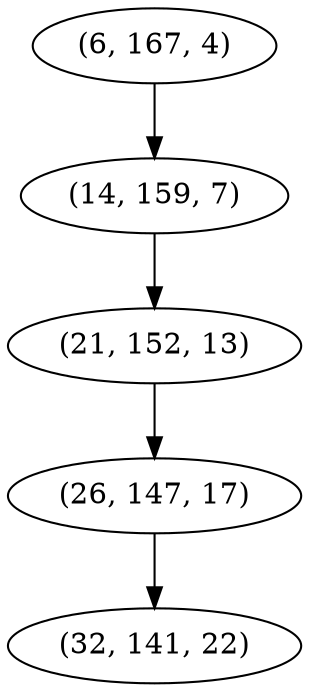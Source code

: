 digraph tree {
    "(6, 167, 4)";
    "(14, 159, 7)";
    "(21, 152, 13)";
    "(26, 147, 17)";
    "(32, 141, 22)";
    "(6, 167, 4)" -> "(14, 159, 7)";
    "(14, 159, 7)" -> "(21, 152, 13)";
    "(21, 152, 13)" -> "(26, 147, 17)";
    "(26, 147, 17)" -> "(32, 141, 22)";
}
